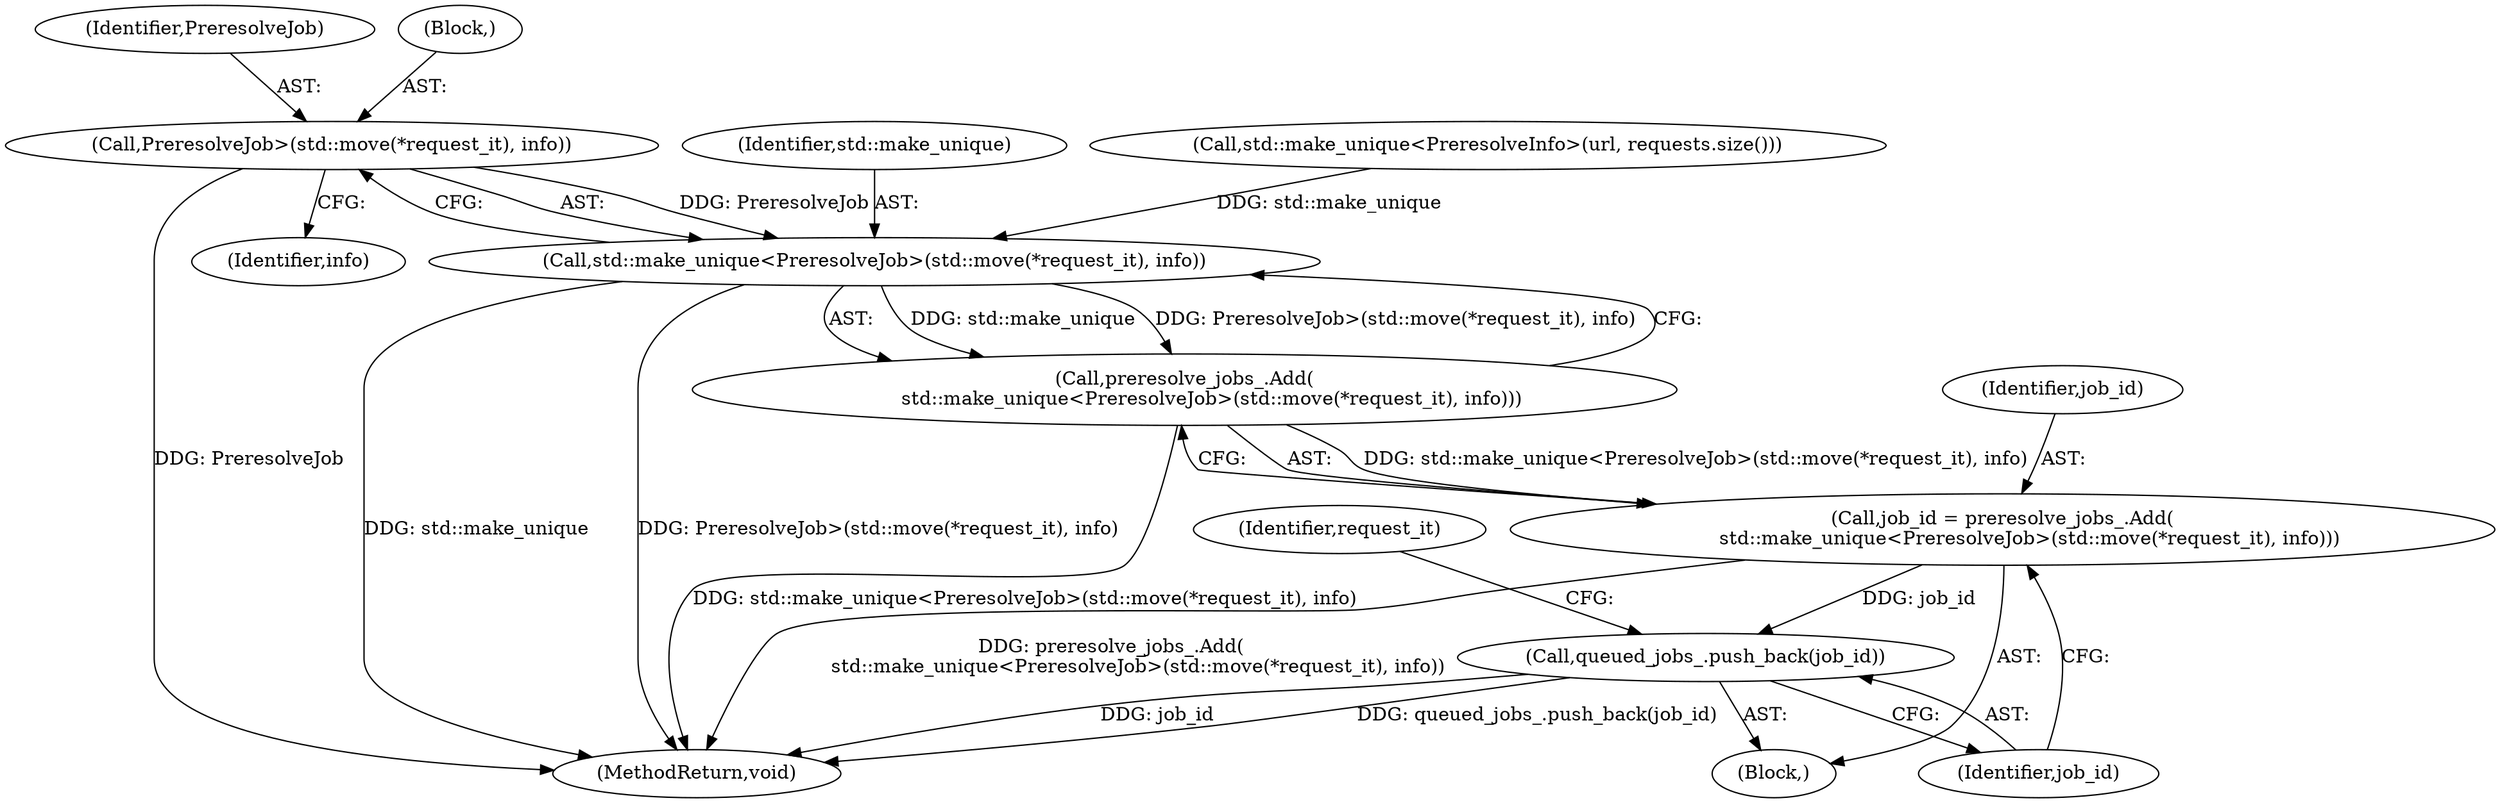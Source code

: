 digraph "0_Chrome_fec26ff33bf372476a70326f3669a35f34a9d474_9@pointer" {
"1000155" [label="(Call,PreresolveJob>(std::move(*request_it), info))"];
"1000153" [label="(Call,std::make_unique<PreresolveJob>(std::move(*request_it), info))"];
"1000152" [label="(Call,preresolve_jobs_.Add(\n         std::make_unique<PreresolveJob>(std::move(*request_it), info)))"];
"1000150" [label="(Call,job_id = preresolve_jobs_.Add(\n         std::make_unique<PreresolveJob>(std::move(*request_it), info)))"];
"1000162" [label="(Call,queued_jobs_.push_back(job_id))"];
"1000154" [label="(Identifier,std::make_unique)"];
"1000155" [label="(Call,PreresolveJob>(std::move(*request_it), info))"];
"1000121" [label="(Call,std::make_unique<PreresolveInfo>(url, requests.size()))"];
"1000150" [label="(Call,job_id = preresolve_jobs_.Add(\n         std::make_unique<PreresolveJob>(std::move(*request_it), info)))"];
"1000156" [label="(Identifier,PreresolveJob)"];
"1000152" [label="(Call,preresolve_jobs_.Add(\n         std::make_unique<PreresolveJob>(std::move(*request_it), info)))"];
"1000141" [label="(Identifier,request_it)"];
"1000153" [label="(Call,std::make_unique<PreresolveJob>(std::move(*request_it), info))"];
"1000165" [label="(MethodReturn,void)"];
"1000157" [label="(Block,)"];
"1000151" [label="(Identifier,job_id)"];
"1000162" [label="(Call,queued_jobs_.push_back(job_id))"];
"1000142" [label="(Block,)"];
"1000161" [label="(Identifier,info)"];
"1000163" [label="(Identifier,job_id)"];
"1000155" -> "1000153"  [label="AST: "];
"1000155" -> "1000161"  [label="CFG: "];
"1000156" -> "1000155"  [label="AST: "];
"1000157" -> "1000155"  [label="AST: "];
"1000153" -> "1000155"  [label="CFG: "];
"1000155" -> "1000165"  [label="DDG: PreresolveJob"];
"1000155" -> "1000153"  [label="DDG: PreresolveJob"];
"1000153" -> "1000152"  [label="AST: "];
"1000154" -> "1000153"  [label="AST: "];
"1000152" -> "1000153"  [label="CFG: "];
"1000153" -> "1000165"  [label="DDG: std::make_unique"];
"1000153" -> "1000165"  [label="DDG: PreresolveJob>(std::move(*request_it), info)"];
"1000153" -> "1000152"  [label="DDG: std::make_unique"];
"1000153" -> "1000152"  [label="DDG: PreresolveJob>(std::move(*request_it), info)"];
"1000121" -> "1000153"  [label="DDG: std::make_unique"];
"1000152" -> "1000150"  [label="AST: "];
"1000150" -> "1000152"  [label="CFG: "];
"1000152" -> "1000165"  [label="DDG: std::make_unique<PreresolveJob>(std::move(*request_it), info)"];
"1000152" -> "1000150"  [label="DDG: std::make_unique<PreresolveJob>(std::move(*request_it), info)"];
"1000150" -> "1000142"  [label="AST: "];
"1000151" -> "1000150"  [label="AST: "];
"1000163" -> "1000150"  [label="CFG: "];
"1000150" -> "1000165"  [label="DDG: preresolve_jobs_.Add(\n         std::make_unique<PreresolveJob>(std::move(*request_it), info))"];
"1000150" -> "1000162"  [label="DDG: job_id"];
"1000162" -> "1000142"  [label="AST: "];
"1000162" -> "1000163"  [label="CFG: "];
"1000163" -> "1000162"  [label="AST: "];
"1000141" -> "1000162"  [label="CFG: "];
"1000162" -> "1000165"  [label="DDG: job_id"];
"1000162" -> "1000165"  [label="DDG: queued_jobs_.push_back(job_id)"];
}
